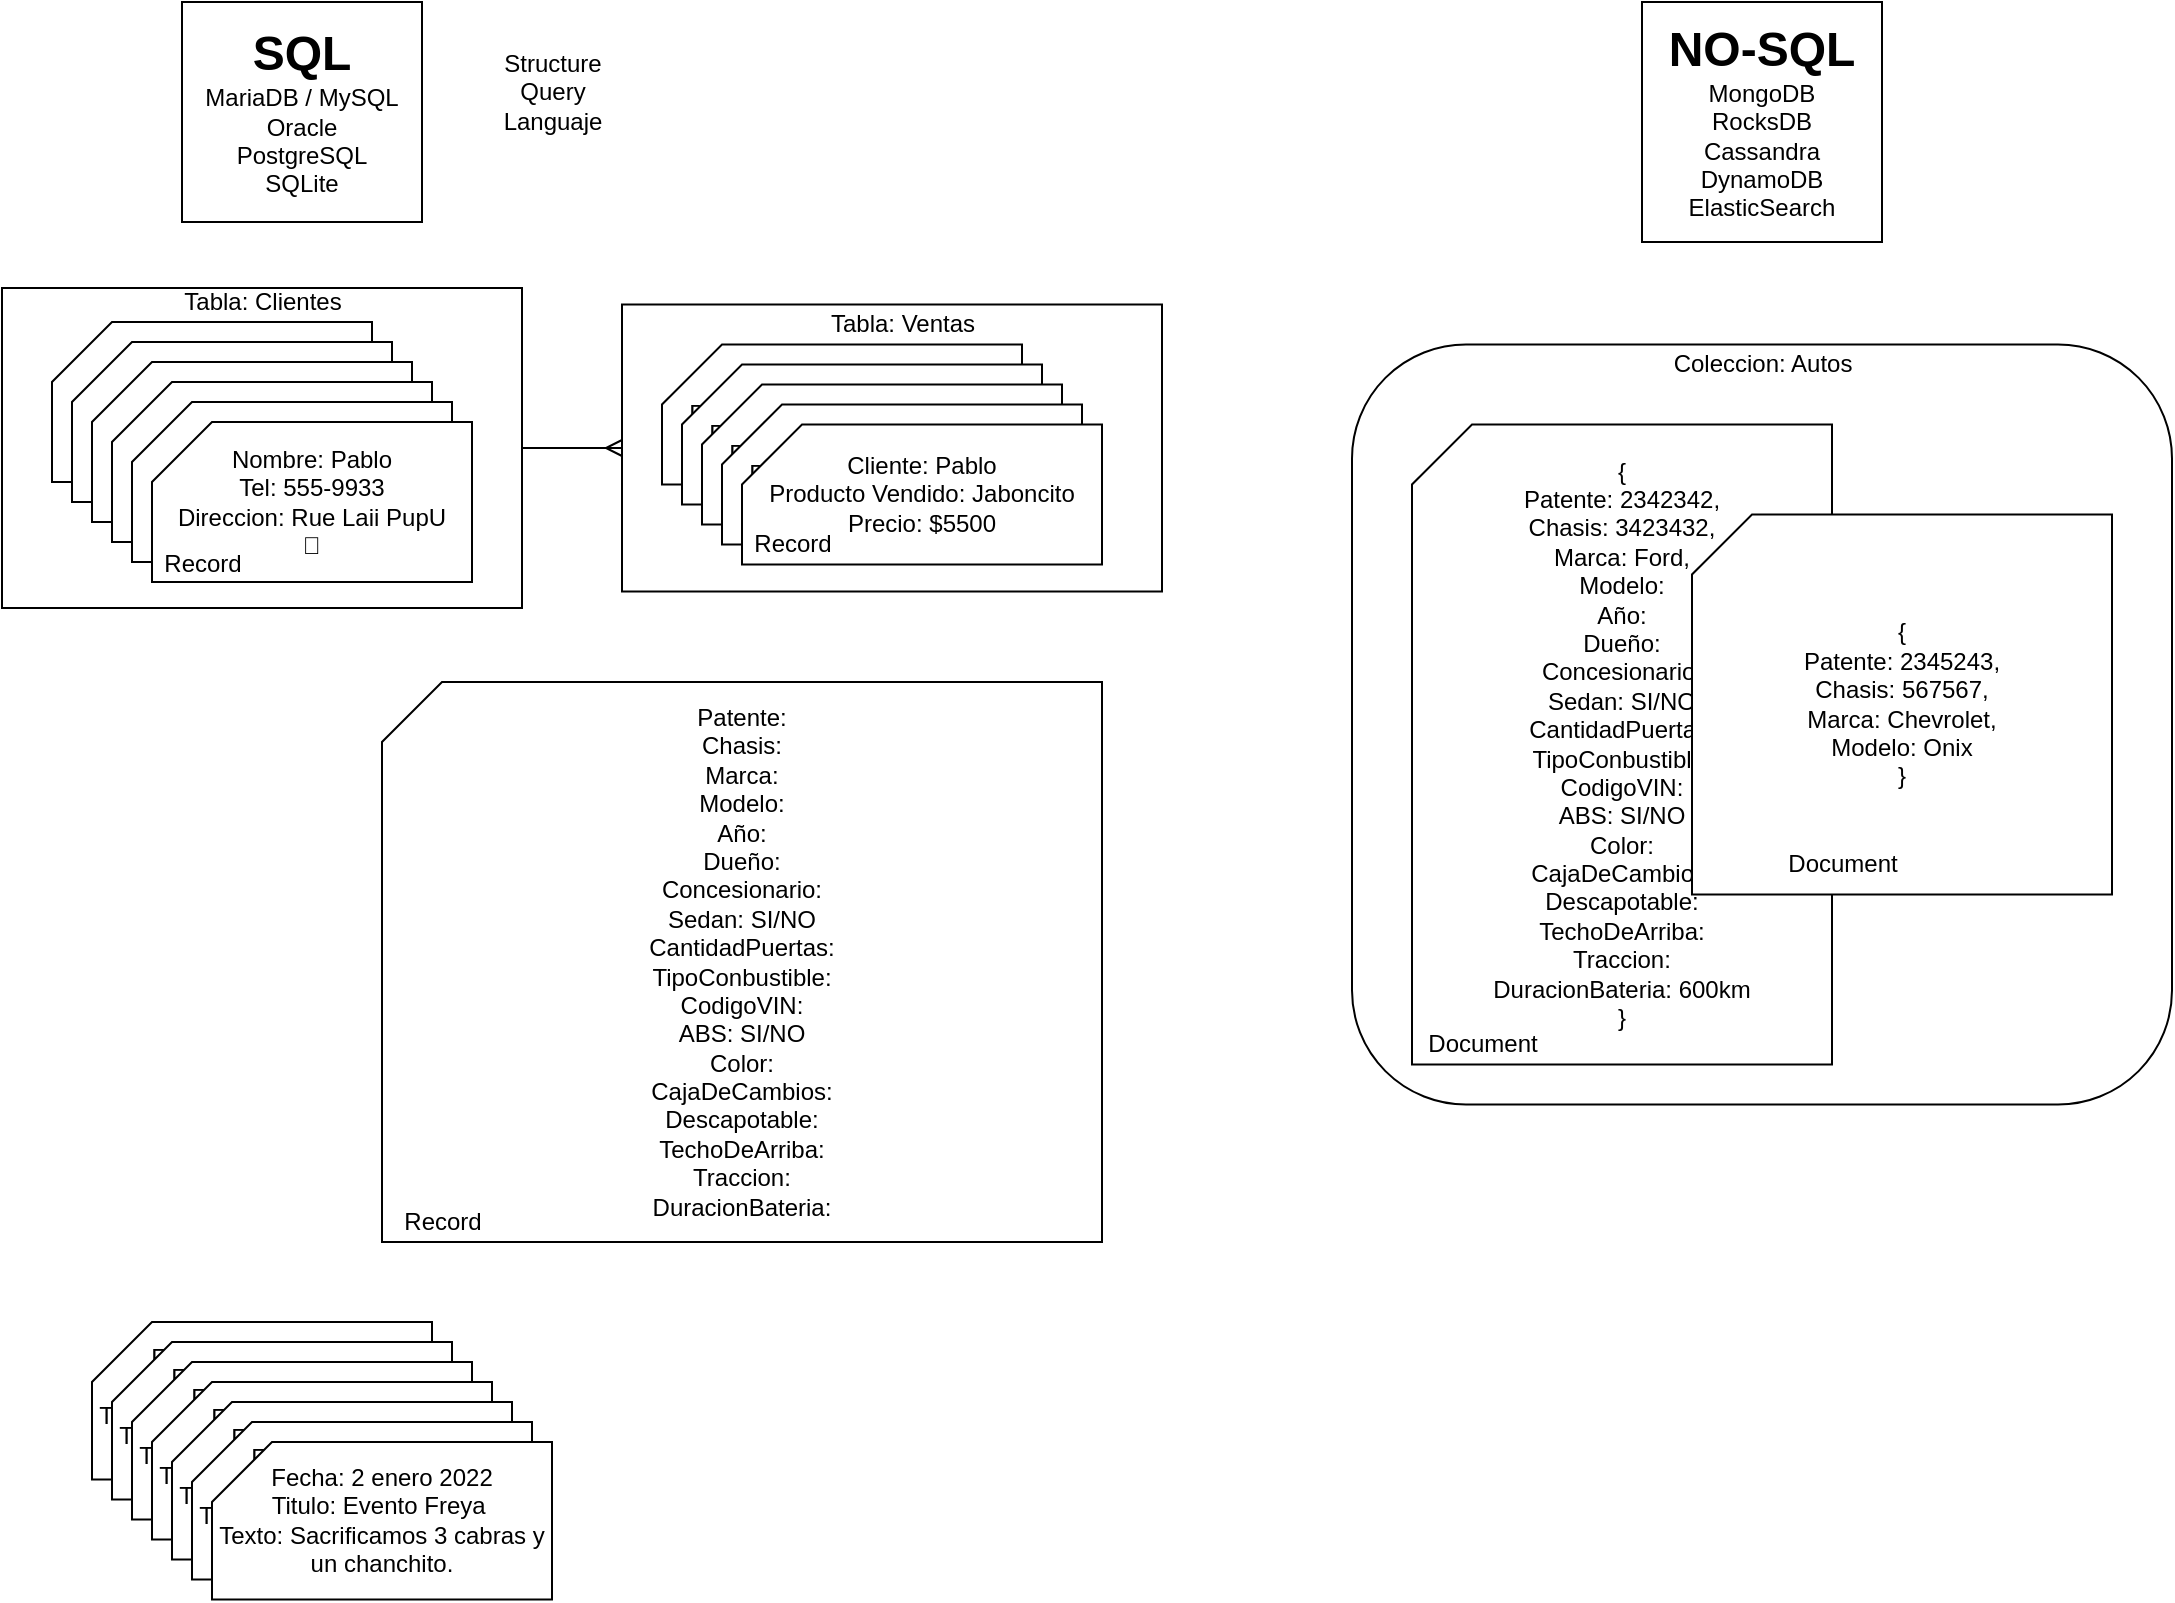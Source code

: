 <mxfile>
    <diagram id="xTdRPYhxW4MQraRpHJVd" name="Page-1">
        <mxGraphModel dx="1247" dy="673" grid="1" gridSize="10" guides="1" tooltips="1" connect="1" arrows="1" fold="1" page="1" pageScale="1" pageWidth="1169" pageHeight="827" math="0" shadow="0">
            <root>
                <mxCell id="0"/>
                <mxCell id="1" parent="0"/>
                <mxCell id="37" value="" style="rounded=1;whiteSpace=wrap;html=1;" vertex="1" parent="1">
                    <mxGeometry x="685" y="191.25" width="410" height="380" as="geometry"/>
                </mxCell>
                <mxCell id="2" value="&lt;font style=&quot;font-size: 24px&quot;&gt;&lt;b&gt;SQL&lt;/b&gt;&lt;/font&gt;&lt;br&gt;MariaDB / MySQL&lt;br&gt;Oracle&lt;br&gt;PostgreSQL&lt;br&gt;SQLite" style="rounded=0;whiteSpace=wrap;html=1;" vertex="1" parent="1">
                    <mxGeometry x="100" y="20" width="120" height="110" as="geometry"/>
                </mxCell>
                <mxCell id="3" value="&lt;b&gt;&lt;font style=&quot;font-size: 24px&quot;&gt;NO-SQL&lt;/font&gt;&lt;/b&gt;&lt;br&gt;MongoDB&lt;br&gt;RocksDB&lt;br&gt;Cassandra&lt;br&gt;DynamoDB&lt;br&gt;ElasticSearch" style="rounded=0;whiteSpace=wrap;html=1;" vertex="1" parent="1">
                    <mxGeometry x="830" y="20" width="120" height="120" as="geometry"/>
                </mxCell>
                <mxCell id="4" value="Structure&lt;br&gt;Query&lt;br&gt;Languaje" style="text;html=1;align=center;verticalAlign=middle;resizable=0;points=[];autosize=1;strokeColor=none;fillColor=none;" vertex="1" parent="1">
                    <mxGeometry x="255" y="40" width="60" height="50" as="geometry"/>
                </mxCell>
                <mxCell id="26" value="" style="edgeStyle=entityRelationEdgeStyle;fontSize=12;html=1;endArrow=ERmany;exitX=1;exitY=0.5;exitDx=0;exitDy=0;entryX=0;entryY=0.5;entryDx=0;entryDy=0;" edge="1" parent="1" source="14" target="23">
                    <mxGeometry width="100" height="100" relative="1" as="geometry">
                        <mxPoint x="300" y="430" as="sourcePoint"/>
                        <mxPoint x="400" y="330" as="targetPoint"/>
                    </mxGeometry>
                </mxCell>
                <mxCell id="27" value="Fecha: 2 enero 2022&lt;br&gt;Titulo: Evento Freya&amp;nbsp;&lt;br&gt;Texto: Sacrificamos 3 cabras y un chanchito." style="shape=card;whiteSpace=wrap;html=1;" vertex="1" parent="1">
                    <mxGeometry x="55" y="680" width="170" height="78.75" as="geometry"/>
                </mxCell>
                <mxCell id="28" value="Fecha: 2 enero 2022&lt;br&gt;Titulo: Evento Freya&amp;nbsp;&lt;br&gt;Texto: Sacrificamos 3 cabras y un chanchito." style="shape=card;whiteSpace=wrap;html=1;" vertex="1" parent="1">
                    <mxGeometry x="65" y="690" width="170" height="78.75" as="geometry"/>
                </mxCell>
                <mxCell id="29" value="Fecha: 2 enero 2022&lt;br&gt;Titulo: Evento Freya&amp;nbsp;&lt;br&gt;Texto: Sacrificamos 3 cabras y un chanchito." style="shape=card;whiteSpace=wrap;html=1;" vertex="1" parent="1">
                    <mxGeometry x="75" y="700" width="170" height="78.75" as="geometry"/>
                </mxCell>
                <mxCell id="30" value="Fecha: 2 enero 2022&lt;br&gt;Titulo: Evento Freya&amp;nbsp;&lt;br&gt;Texto: Sacrificamos 3 cabras y un chanchito." style="shape=card;whiteSpace=wrap;html=1;" vertex="1" parent="1">
                    <mxGeometry x="85" y="710" width="170" height="78.75" as="geometry"/>
                </mxCell>
                <mxCell id="31" value="Fecha: 2 enero 2022&lt;br&gt;Titulo: Evento Freya&amp;nbsp;&lt;br&gt;Texto: Sacrificamos 3 cabras y un chanchito." style="shape=card;whiteSpace=wrap;html=1;" vertex="1" parent="1">
                    <mxGeometry x="95" y="720" width="170" height="78.75" as="geometry"/>
                </mxCell>
                <mxCell id="32" value="Fecha: 2 enero 2022&lt;br&gt;Titulo: Evento Freya&amp;nbsp;&lt;br&gt;Texto: Sacrificamos 3 cabras y un chanchito." style="shape=card;whiteSpace=wrap;html=1;" vertex="1" parent="1">
                    <mxGeometry x="105" y="730" width="170" height="78.75" as="geometry"/>
                </mxCell>
                <mxCell id="33" value="Fecha: 2 enero 2022&lt;br&gt;Titulo: Evento Freya&amp;nbsp;&lt;br&gt;Texto: Sacrificamos 3 cabras y un chanchito." style="shape=card;whiteSpace=wrap;html=1;" vertex="1" parent="1">
                    <mxGeometry x="115" y="740" width="170" height="78.75" as="geometry"/>
                </mxCell>
                <mxCell id="34" value="Patente:&lt;br&gt;Chasis:&lt;br&gt;Marca:&lt;br&gt;Modelo:&lt;br&gt;Año:&lt;br&gt;Dueño:&lt;br&gt;Concesionario:&lt;br&gt;&lt;div&gt;Sedan: SI/NO&lt;/div&gt;&lt;div&gt;CantidadPuertas:&lt;/div&gt;&lt;div&gt;TipoConbustible:&lt;/div&gt;&lt;div&gt;CodigoVIN:&lt;/div&gt;&lt;div&gt;ABS: SI/NO&lt;/div&gt;&lt;div&gt;Color:&lt;/div&gt;&lt;div&gt;CajaDeCambios:&lt;/div&gt;&lt;div&gt;Descapotable:&lt;/div&gt;&lt;div&gt;TechoDeArriba:&lt;/div&gt;&lt;div&gt;Traccion:&lt;/div&gt;&lt;div&gt;DuracionBateria:&lt;/div&gt;" style="shape=card;whiteSpace=wrap;html=1;" vertex="1" parent="1">
                    <mxGeometry x="200" y="360" width="360" height="280" as="geometry"/>
                </mxCell>
                <mxCell id="35" value="{&lt;br&gt;Patente: 2342342,&lt;br&gt;Chasis: 3423432,&lt;br&gt;Marca: Ford,&lt;br&gt;Modelo:&lt;br&gt;Año:&lt;br&gt;Dueño:&lt;br&gt;Concesionario:&lt;br&gt;&lt;div&gt;Sedan: SI/NO&lt;/div&gt;&lt;div&gt;CantidadPuertas:&lt;/div&gt;&lt;div&gt;TipoConbustible:&lt;/div&gt;&lt;div&gt;CodigoVIN:&lt;/div&gt;&lt;div&gt;ABS: SI/NO&lt;/div&gt;&lt;div&gt;Color:&lt;/div&gt;&lt;div&gt;CajaDeCambios:&lt;/div&gt;&lt;div&gt;Descapotable:&lt;/div&gt;&lt;div&gt;TechoDeArriba:&lt;/div&gt;&lt;div&gt;Traccion:&lt;/div&gt;&lt;div&gt;DuracionBateria: 600km&lt;/div&gt;}" style="shape=card;whiteSpace=wrap;html=1;" vertex="1" parent="1">
                    <mxGeometry x="715" y="231.25" width="210" height="320" as="geometry"/>
                </mxCell>
                <mxCell id="36" value="{&lt;br&gt;Patente: 2345243,&lt;br&gt;Chasis: 567567,&lt;br&gt;Marca: Chevrolet,&lt;br&gt;Modelo: Onix&lt;br&gt;}" style="shape=card;whiteSpace=wrap;html=1;" vertex="1" parent="1">
                    <mxGeometry x="855" y="276.25" width="210" height="190" as="geometry"/>
                </mxCell>
                <mxCell id="38" value="Coleccion: Autos" style="text;html=1;align=center;verticalAlign=middle;resizable=0;points=[];autosize=1;strokeColor=none;fillColor=none;" vertex="1" parent="1">
                    <mxGeometry x="840" y="191.25" width="100" height="20" as="geometry"/>
                </mxCell>
                <mxCell id="23" value="" style="rounded=0;whiteSpace=wrap;html=1;" vertex="1" parent="1">
                    <mxGeometry x="320" y="171.25" width="270" height="143.5" as="geometry"/>
                </mxCell>
                <mxCell id="18" value="Cliente: Pablo&lt;br&gt;Producto Vendido: Jaboncito&lt;br&gt;Precio: $5500" style="shape=card;whiteSpace=wrap;html=1;" vertex="1" parent="1">
                    <mxGeometry x="340" y="191.25" width="180" height="70" as="geometry"/>
                </mxCell>
                <mxCell id="19" value="Cliente: Pablo&lt;br&gt;Producto Vendido: Jaboncito&lt;br&gt;Precio: $5500" style="shape=card;whiteSpace=wrap;html=1;" vertex="1" parent="1">
                    <mxGeometry x="350" y="201.25" width="180" height="70" as="geometry"/>
                </mxCell>
                <mxCell id="20" value="Cliente: Pablo&lt;br&gt;Producto Vendido: Jaboncito&lt;br&gt;Precio: $5500" style="shape=card;whiteSpace=wrap;html=1;" vertex="1" parent="1">
                    <mxGeometry x="360" y="211.25" width="180" height="70" as="geometry"/>
                </mxCell>
                <mxCell id="21" value="Cliente: Pablo&lt;br&gt;Producto Vendido: Jaboncito&lt;br&gt;Precio: $5500" style="shape=card;whiteSpace=wrap;html=1;" vertex="1" parent="1">
                    <mxGeometry x="370" y="221.25" width="180" height="70" as="geometry"/>
                </mxCell>
                <mxCell id="22" value="Cliente: Pablo&lt;br&gt;Producto Vendido: Jaboncito&lt;br&gt;Precio: $5500" style="shape=card;whiteSpace=wrap;html=1;" vertex="1" parent="1">
                    <mxGeometry x="380" y="231.25" width="180" height="70" as="geometry"/>
                </mxCell>
                <mxCell id="24" value="Tabla: Ventas" style="text;html=1;align=center;verticalAlign=middle;resizable=0;points=[];autosize=1;strokeColor=none;fillColor=none;" vertex="1" parent="1">
                    <mxGeometry x="415" y="171.25" width="90" height="20" as="geometry"/>
                </mxCell>
                <mxCell id="14" value="" style="rounded=0;whiteSpace=wrap;html=1;" vertex="1" parent="1">
                    <mxGeometry x="10" y="163" width="260" height="160" as="geometry"/>
                </mxCell>
                <mxCell id="6" value="Nombre: Pablo&lt;br&gt;Tel: 555-9933&lt;br&gt;Direccion: Rue Laii PupU&lt;br&gt;🤪" style="shape=card;whiteSpace=wrap;html=1;" vertex="1" parent="1">
                    <mxGeometry x="35" y="180" width="160" height="80" as="geometry"/>
                </mxCell>
                <mxCell id="7" value="Nombre: Pablo&lt;br&gt;Tel: 555-9933&lt;br&gt;Direccion: Rue Laii PupU&lt;br&gt;🤪" style="shape=card;whiteSpace=wrap;html=1;" vertex="1" parent="1">
                    <mxGeometry x="45" y="190" width="160" height="80" as="geometry"/>
                </mxCell>
                <mxCell id="8" value="Nombre: Pablo&lt;br&gt;Tel: 555-9933&lt;br&gt;Direccion: Rue Laii PupU&lt;br&gt;🤪" style="shape=card;whiteSpace=wrap;html=1;" vertex="1" parent="1">
                    <mxGeometry x="55" y="200" width="160" height="80" as="geometry"/>
                </mxCell>
                <mxCell id="9" value="Nombre: Pablo&lt;br&gt;Tel: 555-9933&lt;br&gt;Direccion: Rue Laii PupU&lt;br&gt;🤪" style="shape=card;whiteSpace=wrap;html=1;" vertex="1" parent="1">
                    <mxGeometry x="65" y="210" width="160" height="80" as="geometry"/>
                </mxCell>
                <mxCell id="10" value="Nombre: Pablo&lt;br&gt;Tel: 555-9933&lt;br&gt;Direccion: Rue Laii PupU&lt;br&gt;🤪" style="shape=card;whiteSpace=wrap;html=1;" vertex="1" parent="1">
                    <mxGeometry x="75" y="220" width="160" height="80" as="geometry"/>
                </mxCell>
                <mxCell id="11" value="Nombre: Pablo&lt;br&gt;Tel: 555-9933&lt;br&gt;Direccion: Rue Laii PupU&lt;br&gt;🤪" style="shape=card;whiteSpace=wrap;html=1;" vertex="1" parent="1">
                    <mxGeometry x="85" y="230" width="160" height="80" as="geometry"/>
                </mxCell>
                <mxCell id="15" value="Tabla: Clientes" style="text;html=1;align=center;verticalAlign=middle;resizable=0;points=[];autosize=1;strokeColor=none;fillColor=none;" vertex="1" parent="1">
                    <mxGeometry x="95" y="160" width="90" height="20" as="geometry"/>
                </mxCell>
                <mxCell id="39" value="Record" style="text;html=1;align=center;verticalAlign=middle;resizable=0;points=[];autosize=1;strokeColor=none;fillColor=none;" vertex="1" parent="1">
                    <mxGeometry x="85" y="291.25" width="50" height="20" as="geometry"/>
                </mxCell>
                <mxCell id="40" value="Record" style="text;html=1;align=center;verticalAlign=middle;resizable=0;points=[];autosize=1;strokeColor=none;fillColor=none;" vertex="1" parent="1">
                    <mxGeometry x="380" y="281.25" width="50" height="20" as="geometry"/>
                </mxCell>
                <mxCell id="41" value="Record" style="text;html=1;align=center;verticalAlign=middle;resizable=0;points=[];autosize=1;strokeColor=none;fillColor=none;" vertex="1" parent="1">
                    <mxGeometry x="205" y="620" width="50" height="20" as="geometry"/>
                </mxCell>
                <mxCell id="42" value="Document" style="text;html=1;align=center;verticalAlign=middle;resizable=0;points=[];autosize=1;strokeColor=none;fillColor=none;" vertex="1" parent="1">
                    <mxGeometry x="715" y="531.25" width="70" height="20" as="geometry"/>
                </mxCell>
                <mxCell id="43" value="Document" style="text;html=1;align=center;verticalAlign=middle;resizable=0;points=[];autosize=1;strokeColor=none;fillColor=none;" vertex="1" parent="1">
                    <mxGeometry x="895" y="441.25" width="70" height="20" as="geometry"/>
                </mxCell>
            </root>
        </mxGraphModel>
    </diagram>
</mxfile>